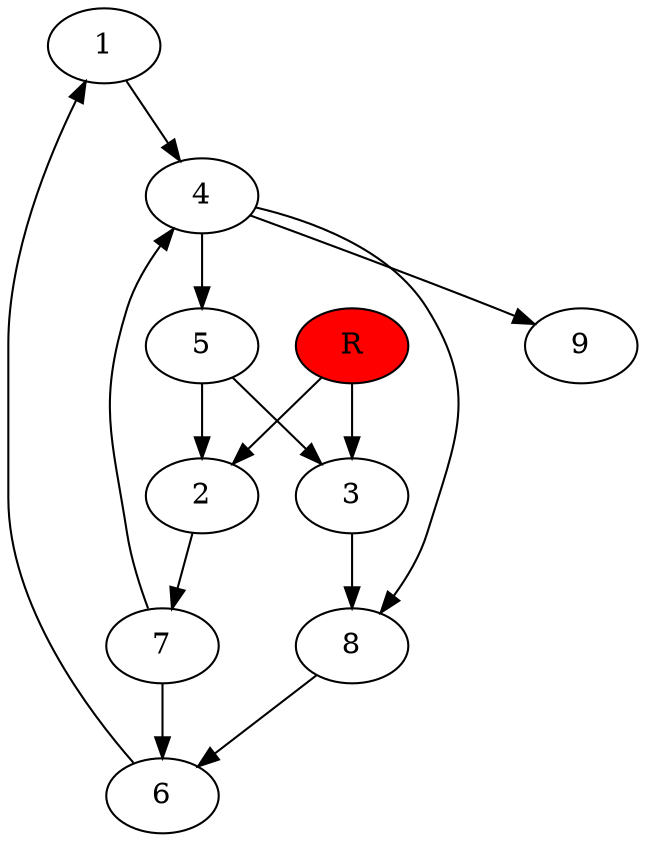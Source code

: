 digraph prb74529 {
	1
	2
	3
	4
	5
	6
	7
	8
	R [fillcolor="#ff0000" style=filled]
	1 -> 4
	2 -> 7
	3 -> 8
	4 -> 5
	4 -> 8
	4 -> 9
	5 -> 2
	5 -> 3
	6 -> 1
	7 -> 4
	7 -> 6
	8 -> 6
	R -> 2
	R -> 3
}
